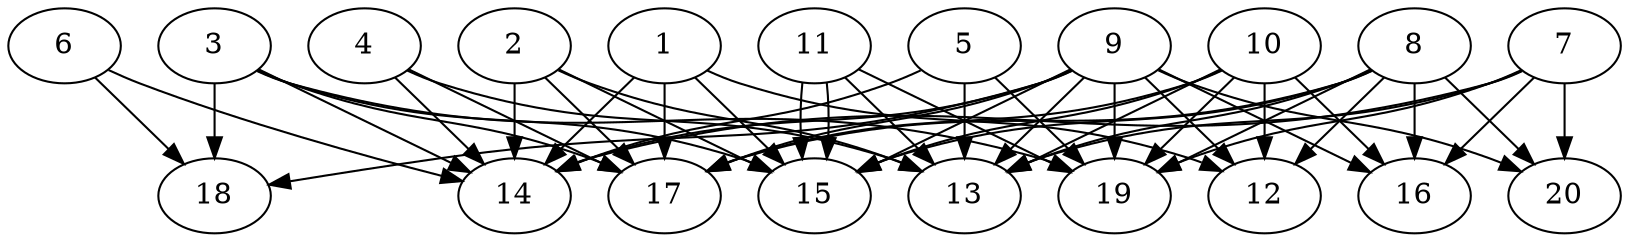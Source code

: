 // DAG automatically generated by daggen at Tue Jul 23 14:29:40 2019
// ./daggen --dot -n 20 --ccr 0.3 --fat 0.7 --regular 0.5 --density 0.7 --mindata 5242880 --maxdata 52428800 
digraph G {
  1 [size="30726827", alpha="0.05", expect_size="9218048"] 
  1 -> 12 [size ="9218048"]
  1 -> 14 [size ="9218048"]
  1 -> 15 [size ="9218048"]
  1 -> 17 [size ="9218048"]
  2 [size="144899413", alpha="0.14", expect_size="43469824"] 
  2 -> 13 [size ="43469824"]
  2 -> 14 [size ="43469824"]
  2 -> 15 [size ="43469824"]
  2 -> 17 [size ="43469824"]
  3 [size="90514773", alpha="0.17", expect_size="27154432"] 
  3 -> 14 [size ="27154432"]
  3 -> 15 [size ="27154432"]
  3 -> 17 [size ="27154432"]
  3 -> 18 [size ="27154432"]
  3 -> 19 [size ="27154432"]
  4 [size="88169813", alpha="0.10", expect_size="26450944"] 
  4 -> 13 [size ="26450944"]
  4 -> 14 [size ="26450944"]
  4 -> 17 [size ="26450944"]
  5 [size="90818560", alpha="0.20", expect_size="27245568"] 
  5 -> 13 [size ="27245568"]
  5 -> 14 [size ="27245568"]
  5 -> 19 [size ="27245568"]
  6 [size="173991253", alpha="0.17", expect_size="52197376"] 
  6 -> 14 [size ="52197376"]
  6 -> 18 [size ="52197376"]
  7 [size="84606293", alpha="0.05", expect_size="25381888"] 
  7 -> 13 [size ="25381888"]
  7 -> 14 [size ="25381888"]
  7 -> 16 [size ="25381888"]
  7 -> 19 [size ="25381888"]
  7 -> 20 [size ="25381888"]
  8 [size="53848747", alpha="0.03", expect_size="16154624"] 
  8 -> 12 [size ="16154624"]
  8 -> 13 [size ="16154624"]
  8 -> 15 [size ="16154624"]
  8 -> 16 [size ="16154624"]
  8 -> 17 [size ="16154624"]
  8 -> 19 [size ="16154624"]
  8 -> 20 [size ="16154624"]
  9 [size="95286613", alpha="0.08", expect_size="28585984"] 
  9 -> 12 [size ="28585984"]
  9 -> 13 [size ="28585984"]
  9 -> 14 [size ="28585984"]
  9 -> 15 [size ="28585984"]
  9 -> 16 [size ="28585984"]
  9 -> 17 [size ="28585984"]
  9 -> 18 [size ="28585984"]
  9 -> 19 [size ="28585984"]
  9 -> 20 [size ="28585984"]
  10 [size="63720107", alpha="0.08", expect_size="19116032"] 
  10 -> 12 [size ="19116032"]
  10 -> 13 [size ="19116032"]
  10 -> 15 [size ="19116032"]
  10 -> 16 [size ="19116032"]
  10 -> 17 [size ="19116032"]
  10 -> 19 [size ="19116032"]
  11 [size="54132053", alpha="0.05", expect_size="16239616"] 
  11 -> 13 [size ="16239616"]
  11 -> 15 [size ="16239616"]
  11 -> 15 [size ="16239616"]
  11 -> 19 [size ="16239616"]
  12 [size="90204160", alpha="0.16", expect_size="27061248"] 
  13 [size="44339200", alpha="0.01", expect_size="13301760"] 
  14 [size="20234240", alpha="0.09", expect_size="6070272"] 
  15 [size="96092160", alpha="0.00", expect_size="28827648"] 
  16 [size="93064533", alpha="0.06", expect_size="27919360"] 
  17 [size="68242773", alpha="0.02", expect_size="20472832"] 
  18 [size="110032213", alpha="0.10", expect_size="33009664"] 
  19 [size="134072320", alpha="0.10", expect_size="40221696"] 
  20 [size="42704213", alpha="0.19", expect_size="12811264"] 
}

